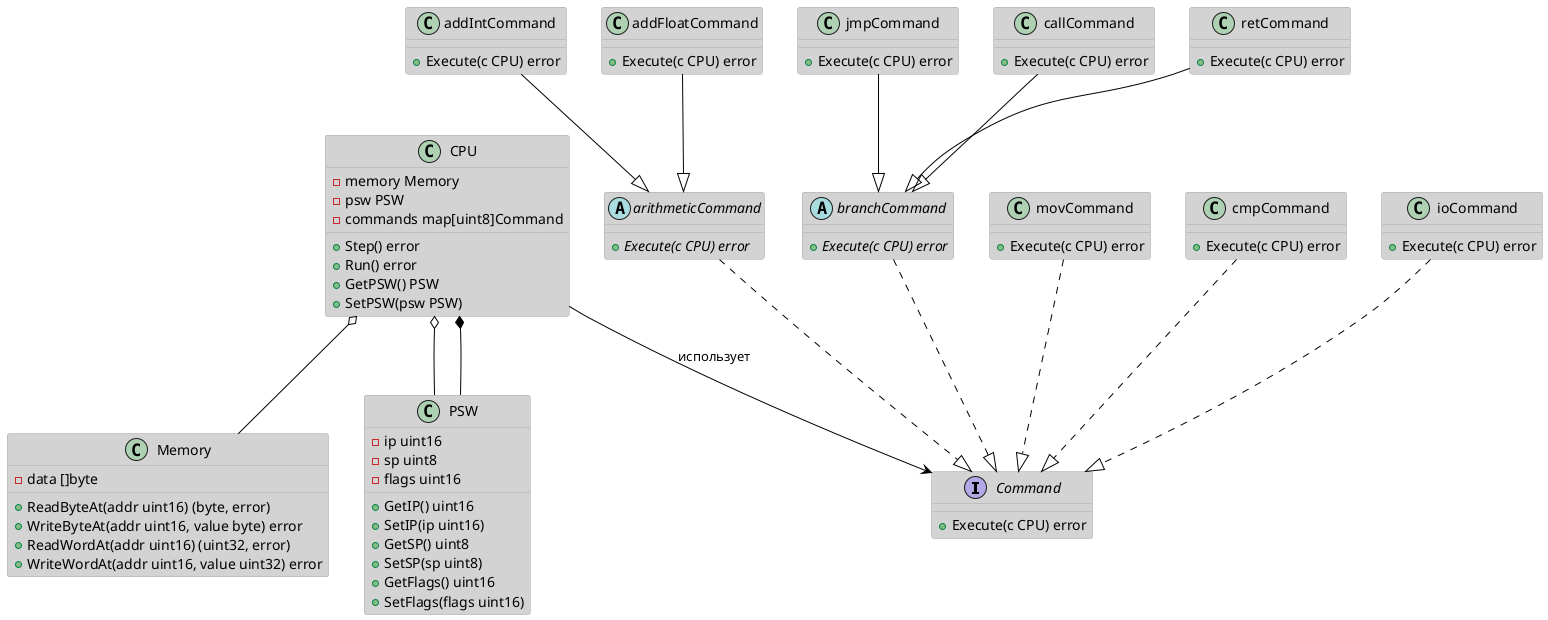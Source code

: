 @startuml Диаграмма классов пакета виртуальной машины

' Настройки отображения
skinparam class {
    BackgroundColor LightGray
    ArrowColor Black
    BorderColor DarkGray
}

' Интерфейсы (публичные)
interface Command {
    +Execute(c CPU) error
}

' Структуры (публичные)
class CPU {
    -memory Memory
    -psw PSW
    -commands map[uint8]Command
    +Step() error
    +Run() error
    +GetPSW() PSW
    +SetPSW(psw PSW)
}

class Memory {
    -data []byte
    +ReadByteAt(addr uint16) (byte, error)
    +WriteByteAt(addr uint16, value byte) error
    +ReadWordAt(addr uint16) (uint32, error)
    +WriteWordAt(addr uint16, value uint32) error
}

class PSW {
    -ip uint16
    -sp uint8
    -flags uint16
    +GetIP() uint16
    +SetIP(ip uint16)
    +GetSP() uint8
    +SetSP(sp uint8)
    +GetFlags() uint16
    +SetFlags(flags uint16)
}

' Абстрактные команды (приватные)
abstract class arithmeticCommand {
    {abstract} +Execute(c CPU) error
}

abstract class branchCommand {
    {abstract} +Execute(c CPU) error
}

' Конкретные команды (приватные)
class movCommand {
    +Execute(c CPU) error
}

class addIntCommand {
    +Execute(c CPU) error
}

class addFloatCommand {
    +Execute(c CPU) error
}

class jmpCommand {
    +Execute(c CPU) error
}

class callCommand {
    +Execute(c CPU) error
}

class retCommand {
    +Execute(c CPU) error
}

class cmpCommand {
    +Execute(c CPU) error
}

class ioCommand {
    +Execute(c CPU) error
}

' Отношения
CPU o-- Memory
CPU o-- PSW
CPU --> Command : использует

PSW --* CPU

movCommand ..|> Command
addIntCommand --|> arithmeticCommand
addFloatCommand --|> arithmeticCommand
arithmeticCommand ..|> Command
jmpCommand --|> branchCommand
branchCommand ..|> Command
callCommand --|> branchCommand
retCommand --|> branchCommand
cmpCommand ..|> Command
ioCommand ..|> Command

@enduml
